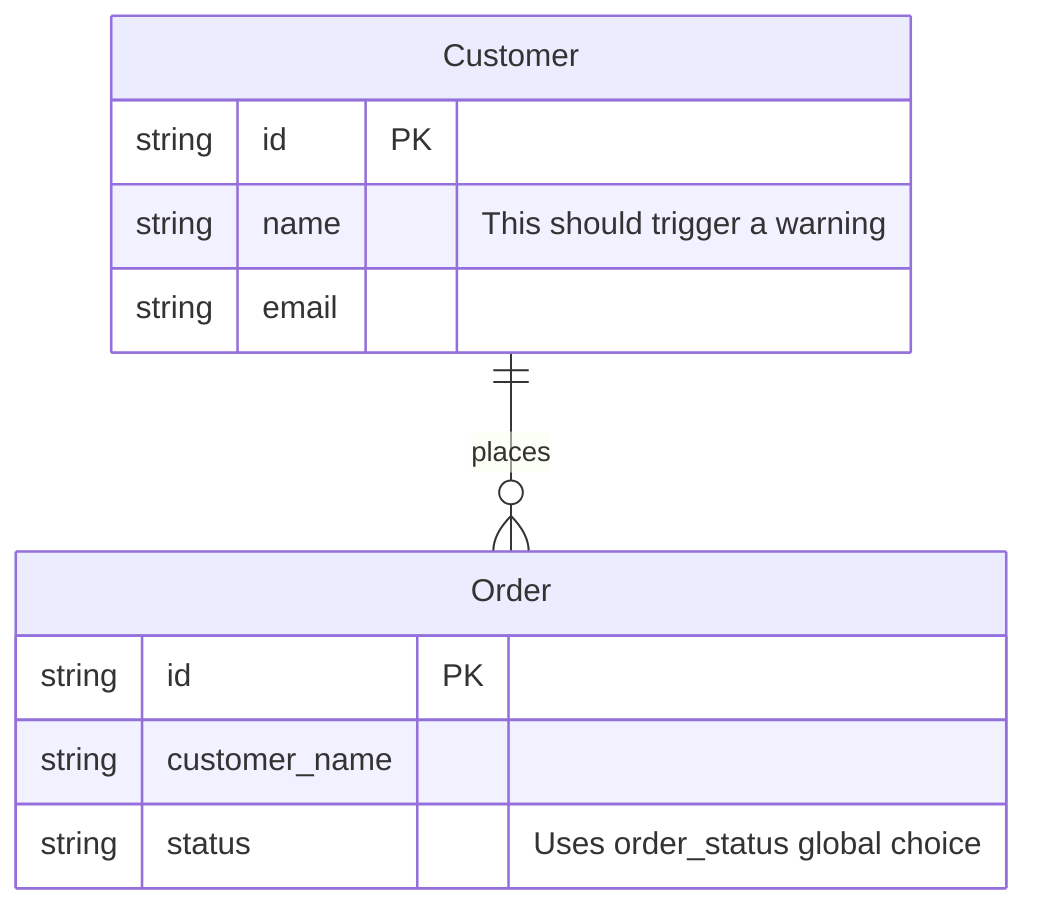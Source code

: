 erDiagram
    Customer {
        string id PK
        string name "This should trigger a warning"
        string email
    }
    
    Order {
        string id PK
        string customer_name
        string status "Uses order_status global choice"
    }
    
    Customer ||--o{ Order : "places"